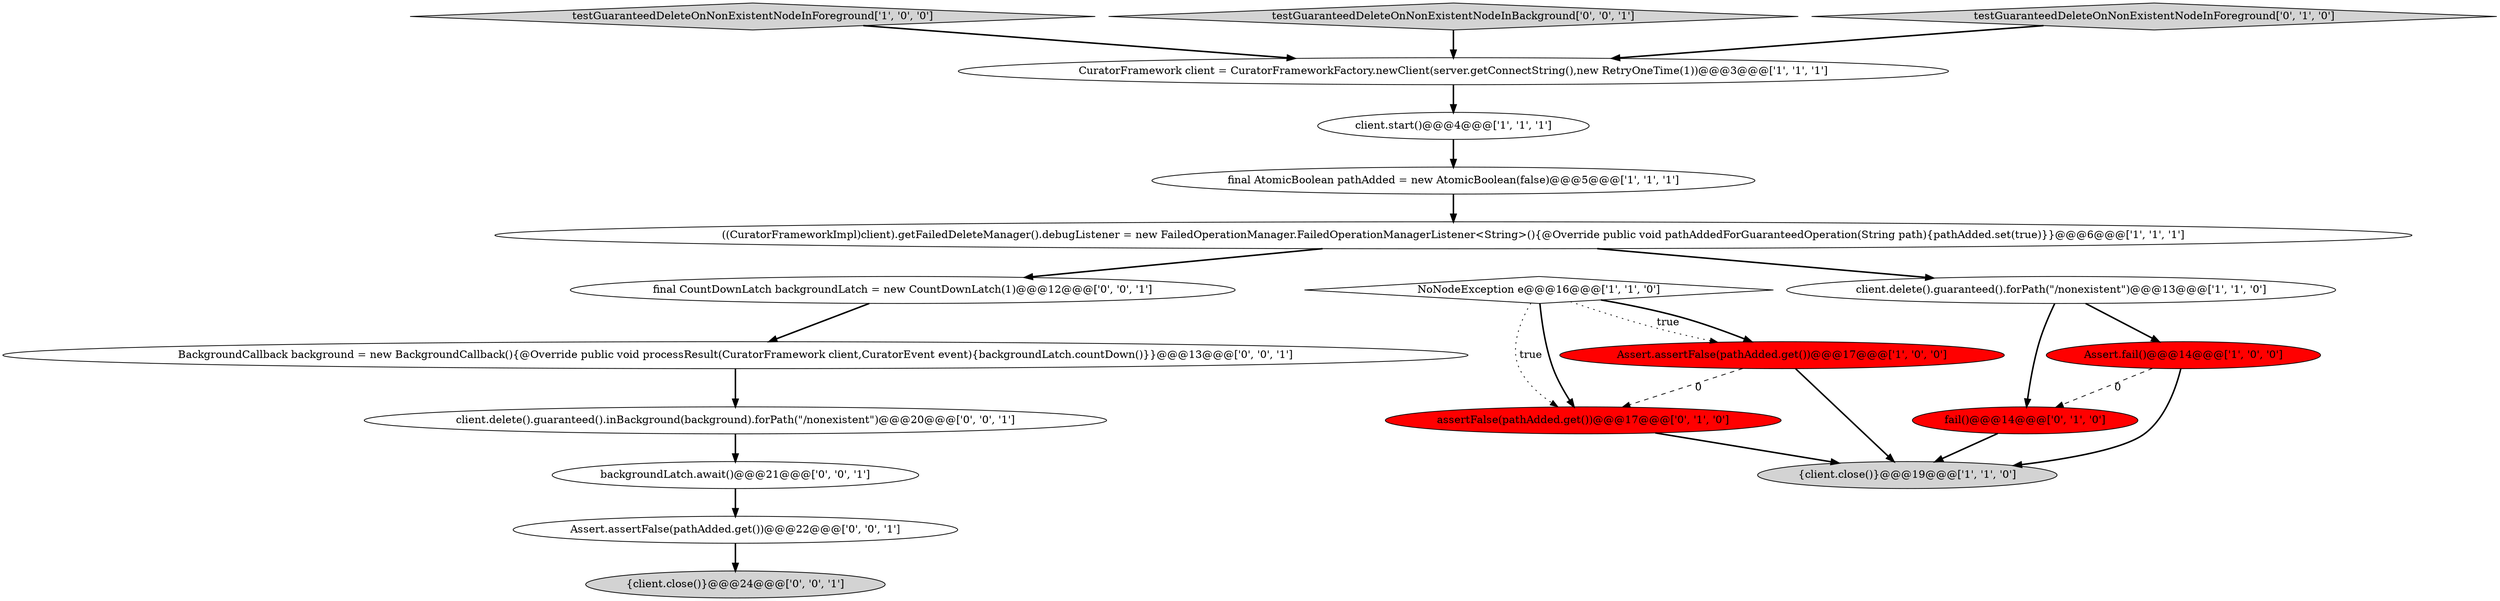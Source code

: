 digraph {
1 [style = filled, label = "CuratorFramework client = CuratorFrameworkFactory.newClient(server.getConnectString(),new RetryOneTime(1))@@@3@@@['1', '1', '1']", fillcolor = white, shape = ellipse image = "AAA0AAABBB1BBB"];
17 [style = filled, label = "final CountDownLatch backgroundLatch = new CountDownLatch(1)@@@12@@@['0', '0', '1']", fillcolor = white, shape = ellipse image = "AAA0AAABBB3BBB"];
9 [style = filled, label = "client.delete().guaranteed().forPath(\"/nonexistent\")@@@13@@@['1', '1', '0']", fillcolor = white, shape = ellipse image = "AAA0AAABBB1BBB"];
8 [style = filled, label = "testGuaranteedDeleteOnNonExistentNodeInForeground['1', '0', '0']", fillcolor = lightgray, shape = diamond image = "AAA0AAABBB1BBB"];
0 [style = filled, label = "Assert.assertFalse(pathAdded.get())@@@17@@@['1', '0', '0']", fillcolor = red, shape = ellipse image = "AAA1AAABBB1BBB"];
14 [style = filled, label = "testGuaranteedDeleteOnNonExistentNodeInBackground['0', '0', '1']", fillcolor = lightgray, shape = diamond image = "AAA0AAABBB3BBB"];
3 [style = filled, label = "{client.close()}@@@19@@@['1', '1', '0']", fillcolor = lightgray, shape = ellipse image = "AAA0AAABBB1BBB"];
6 [style = filled, label = "client.start()@@@4@@@['1', '1', '1']", fillcolor = white, shape = ellipse image = "AAA0AAABBB1BBB"];
7 [style = filled, label = "Assert.fail()@@@14@@@['1', '0', '0']", fillcolor = red, shape = ellipse image = "AAA1AAABBB1BBB"];
12 [style = filled, label = "fail()@@@14@@@['0', '1', '0']", fillcolor = red, shape = ellipse image = "AAA1AAABBB2BBB"];
5 [style = filled, label = "NoNodeException e@@@16@@@['1', '1', '0']", fillcolor = white, shape = diamond image = "AAA0AAABBB1BBB"];
13 [style = filled, label = "Assert.assertFalse(pathAdded.get())@@@22@@@['0', '0', '1']", fillcolor = white, shape = ellipse image = "AAA0AAABBB3BBB"];
15 [style = filled, label = "BackgroundCallback background = new BackgroundCallback(){@Override public void processResult(CuratorFramework client,CuratorEvent event){backgroundLatch.countDown()}}@@@13@@@['0', '0', '1']", fillcolor = white, shape = ellipse image = "AAA0AAABBB3BBB"];
11 [style = filled, label = "testGuaranteedDeleteOnNonExistentNodeInForeground['0', '1', '0']", fillcolor = lightgray, shape = diamond image = "AAA0AAABBB2BBB"];
16 [style = filled, label = "{client.close()}@@@24@@@['0', '0', '1']", fillcolor = lightgray, shape = ellipse image = "AAA0AAABBB3BBB"];
18 [style = filled, label = "client.delete().guaranteed().inBackground(background).forPath(\"/nonexistent\")@@@20@@@['0', '0', '1']", fillcolor = white, shape = ellipse image = "AAA0AAABBB3BBB"];
19 [style = filled, label = "backgroundLatch.await()@@@21@@@['0', '0', '1']", fillcolor = white, shape = ellipse image = "AAA0AAABBB3BBB"];
4 [style = filled, label = "final AtomicBoolean pathAdded = new AtomicBoolean(false)@@@5@@@['1', '1', '1']", fillcolor = white, shape = ellipse image = "AAA0AAABBB1BBB"];
2 [style = filled, label = "((CuratorFrameworkImpl)client).getFailedDeleteManager().debugListener = new FailedOperationManager.FailedOperationManagerListener<String>(){@Override public void pathAddedForGuaranteedOperation(String path){pathAdded.set(true)}}@@@6@@@['1', '1', '1']", fillcolor = white, shape = ellipse image = "AAA0AAABBB1BBB"];
10 [style = filled, label = "assertFalse(pathAdded.get())@@@17@@@['0', '1', '0']", fillcolor = red, shape = ellipse image = "AAA1AAABBB2BBB"];
2->17 [style = bold, label=""];
0->3 [style = bold, label=""];
5->10 [style = bold, label=""];
11->1 [style = bold, label=""];
5->10 [style = dotted, label="true"];
18->19 [style = bold, label=""];
10->3 [style = bold, label=""];
4->2 [style = bold, label=""];
2->9 [style = bold, label=""];
5->0 [style = dotted, label="true"];
9->7 [style = bold, label=""];
15->18 [style = bold, label=""];
13->16 [style = bold, label=""];
7->3 [style = bold, label=""];
14->1 [style = bold, label=""];
0->10 [style = dashed, label="0"];
8->1 [style = bold, label=""];
6->4 [style = bold, label=""];
1->6 [style = bold, label=""];
19->13 [style = bold, label=""];
5->0 [style = bold, label=""];
17->15 [style = bold, label=""];
7->12 [style = dashed, label="0"];
12->3 [style = bold, label=""];
9->12 [style = bold, label=""];
}
